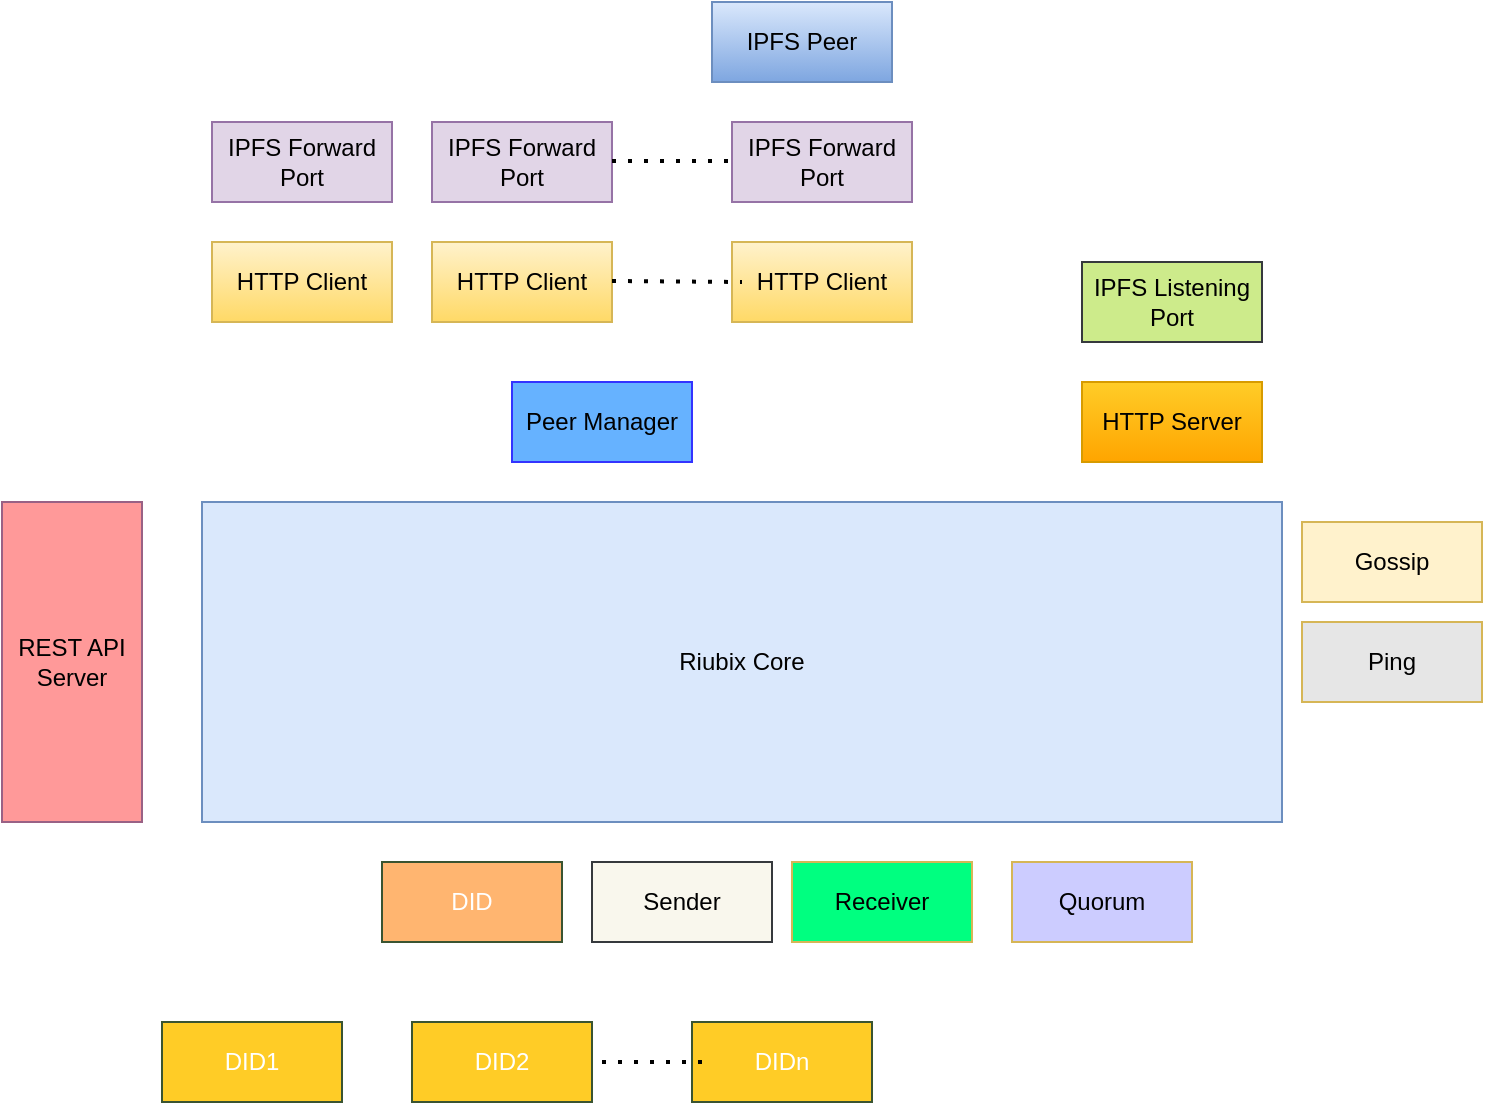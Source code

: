 <mxfile version="20.8.10" type="device" pages="3"><diagram id="-ZjQABjIo44-IibQ78yL" name="Top"><mxGraphModel dx="1178" dy="798" grid="1" gridSize="10" guides="1" tooltips="1" connect="1" arrows="1" fold="1" page="1" pageScale="1" pageWidth="850" pageHeight="1100" math="0" shadow="0"><root><mxCell id="0"/><mxCell id="1" parent="0"/><mxCell id="qKpvQcb3foJlq0Q4xb-A-1" value="IPFS Listening Port" style="rounded=0;whiteSpace=wrap;html=1;fillColor=#cdeb8b;strokeColor=#36393d;" parent="1" vertex="1"><mxGeometry x="590" y="220" width="90" height="40" as="geometry"/></mxCell><mxCell id="qKpvQcb3foJlq0Q4xb-A-2" value="HTTP Server" style="rounded=0;whiteSpace=wrap;html=1;fillColor=#ffcd28;gradientColor=#ffa500;strokeColor=#d79b00;" parent="1" vertex="1"><mxGeometry x="590" y="280" width="90" height="40" as="geometry"/></mxCell><mxCell id="qKpvQcb3foJlq0Q4xb-A-3" value="IPFS Forward Port" style="rounded=0;whiteSpace=wrap;html=1;fillColor=#e1d5e7;strokeColor=#9673a6;" parent="1" vertex="1"><mxGeometry x="415" y="150" width="90" height="40" as="geometry"/></mxCell><mxCell id="qKpvQcb3foJlq0Q4xb-A-4" value="IPFS Forward Port" style="rounded=0;whiteSpace=wrap;html=1;fillColor=#e1d5e7;strokeColor=#9673a6;" parent="1" vertex="1"><mxGeometry x="155" y="150" width="90" height="40" as="geometry"/></mxCell><mxCell id="qKpvQcb3foJlq0Q4xb-A-5" value="IPFS Forward Port" style="rounded=0;whiteSpace=wrap;html=1;fillColor=#e1d5e7;strokeColor=#9673a6;" parent="1" vertex="1"><mxGeometry x="265" y="150" width="90" height="40" as="geometry"/></mxCell><mxCell id="qKpvQcb3foJlq0Q4xb-A-6" value="HTTP Client" style="rounded=0;whiteSpace=wrap;html=1;fillColor=#fff2cc;gradientColor=#ffd966;strokeColor=#d6b656;" parent="1" vertex="1"><mxGeometry x="155" y="210" width="90" height="40" as="geometry"/></mxCell><mxCell id="qKpvQcb3foJlq0Q4xb-A-7" value="HTTP Client" style="rounded=0;whiteSpace=wrap;html=1;fillColor=#fff2cc;gradientColor=#ffd966;strokeColor=#d6b656;" parent="1" vertex="1"><mxGeometry x="265" y="210" width="90" height="40" as="geometry"/></mxCell><mxCell id="qKpvQcb3foJlq0Q4xb-A-8" value="HTTP Client" style="rounded=0;whiteSpace=wrap;html=1;fillColor=#fff2cc;gradientColor=#ffd966;strokeColor=#d6b656;" parent="1" vertex="1"><mxGeometry x="415" y="210" width="90" height="40" as="geometry"/></mxCell><mxCell id="qKpvQcb3foJlq0Q4xb-A-9" value="IPFS Peer" style="rounded=0;whiteSpace=wrap;html=1;fillColor=#dae8fc;strokeColor=#6c8ebf;gradientColor=#7ea6e0;" parent="1" vertex="1"><mxGeometry x="405" y="90" width="90" height="40" as="geometry"/></mxCell><mxCell id="qKpvQcb3foJlq0Q4xb-A-10" value="" style="endArrow=none;dashed=1;html=1;dashPattern=1 3;strokeWidth=2;rounded=0;" parent="1" edge="1"><mxGeometry width="50" height="50" relative="1" as="geometry"><mxPoint x="355" y="229.5" as="sourcePoint"/><mxPoint x="420" y="230" as="targetPoint"/></mxGeometry></mxCell><mxCell id="qKpvQcb3foJlq0Q4xb-A-11" value="" style="endArrow=none;dashed=1;html=1;dashPattern=1 3;strokeWidth=2;rounded=0;" parent="1" edge="1"><mxGeometry width="50" height="50" relative="1" as="geometry"><mxPoint x="355" y="169.5" as="sourcePoint"/><mxPoint x="415" y="169.5" as="targetPoint"/></mxGeometry></mxCell><mxCell id="qKpvQcb3foJlq0Q4xb-A-12" value="Riubix Core" style="rounded=0;whiteSpace=wrap;html=1;fillColor=#dae8fc;strokeColor=#6c8ebf;" parent="1" vertex="1"><mxGeometry x="150" y="340" width="540" height="160" as="geometry"/></mxCell><mxCell id="qKpvQcb3foJlq0Q4xb-A-13" value="REST API Server" style="rounded=0;whiteSpace=wrap;html=1;fillColor=#FF9999;strokeColor=#996185;gradientColor=none;" parent="1" vertex="1"><mxGeometry x="50" y="340" width="70" height="160" as="geometry"/></mxCell><mxCell id="qKpvQcb3foJlq0Q4xb-A-14" value="DID" style="rounded=0;whiteSpace=wrap;html=1;fillColor=#FFB570;strokeColor=#3A5431;fontColor=#ffffff;" parent="1" vertex="1"><mxGeometry x="240" y="520" width="90" height="40" as="geometry"/></mxCell><mxCell id="qKpvQcb3foJlq0Q4xb-A-15" value="Sender" style="rounded=0;whiteSpace=wrap;html=1;fillColor=#f9f7ed;strokeColor=#36393d;" parent="1" vertex="1"><mxGeometry x="345" y="520" width="90" height="40" as="geometry"/></mxCell><mxCell id="qKpvQcb3foJlq0Q4xb-A-16" value="Receiver" style="rounded=0;whiteSpace=wrap;html=1;fillColor=#00FF80;strokeColor=#d6b656;" parent="1" vertex="1"><mxGeometry x="445" y="520" width="90" height="40" as="geometry"/></mxCell><mxCell id="qKpvQcb3foJlq0Q4xb-A-17" value="Quorum" style="rounded=0;whiteSpace=wrap;html=1;fillColor=#CCCCFF;strokeColor=#d6b656;" parent="1" vertex="1"><mxGeometry x="555" y="520" width="90" height="40" as="geometry"/></mxCell><mxCell id="qKpvQcb3foJlq0Q4xb-A-18" value="Gossip" style="rounded=0;whiteSpace=wrap;html=1;fillColor=#fff2cc;strokeColor=#d6b656;" parent="1" vertex="1"><mxGeometry x="700" y="350" width="90" height="40" as="geometry"/></mxCell><mxCell id="qKpvQcb3foJlq0Q4xb-A-19" value="Ping" style="rounded=0;whiteSpace=wrap;html=1;fillColor=#E6E6E6;strokeColor=#d6b656;" parent="1" vertex="1"><mxGeometry x="700" y="400" width="90" height="40" as="geometry"/></mxCell><mxCell id="qKpvQcb3foJlq0Q4xb-A-21" value="DID1" style="rounded=0;whiteSpace=wrap;html=1;fillColor=#FFCC26;strokeColor=#3A5431;fontColor=#ffffff;" parent="1" vertex="1"><mxGeometry x="130" y="600" width="90" height="40" as="geometry"/></mxCell><mxCell id="qKpvQcb3foJlq0Q4xb-A-22" value="DID2" style="rounded=0;whiteSpace=wrap;html=1;fillColor=#FFCC26;strokeColor=#3A5431;fontColor=#ffffff;" parent="1" vertex="1"><mxGeometry x="255" y="600" width="90" height="40" as="geometry"/></mxCell><mxCell id="qKpvQcb3foJlq0Q4xb-A-23" value="DIDn" style="rounded=0;whiteSpace=wrap;html=1;fillColor=#FFCC26;strokeColor=#3A5431;fontColor=#ffffff;" parent="1" vertex="1"><mxGeometry x="395" y="600" width="90" height="40" as="geometry"/></mxCell><mxCell id="qKpvQcb3foJlq0Q4xb-A-24" value="" style="endArrow=none;dashed=1;html=1;dashPattern=1 3;strokeWidth=2;rounded=0;" parent="1" edge="1"><mxGeometry width="50" height="50" relative="1" as="geometry"><mxPoint x="350" y="620" as="sourcePoint"/><mxPoint x="400" y="620" as="targetPoint"/></mxGeometry></mxCell><mxCell id="vMZBwkDXQv5gFlort5kX-1" value="&lt;font color=&quot;#000000&quot;&gt;Peer Manager&lt;/font&gt;" style="rounded=0;whiteSpace=wrap;html=1;fillColor=#66B2FF;strokeColor=#3333FF;fontColor=#ffffff;" parent="1" vertex="1"><mxGeometry x="305" y="280" width="90" height="40" as="geometry"/></mxCell></root></mxGraphModel></diagram><diagram id="Mi-ju8A84NqlWLlpnhtp" name="Page-2"><mxGraphModel dx="1178" dy="798" grid="1" gridSize="10" guides="1" tooltips="1" connect="1" arrows="1" fold="1" page="1" pageScale="1" pageWidth="850" pageHeight="1100" math="0" shadow="0"><root><mxCell id="0"/><mxCell id="1" parent="0"/><mxCell id="8Vxg1mw1oc_v4OcIDxSA-24" value="" style="rounded=0;whiteSpace=wrap;html=1;dashed=1;dashPattern=8 8;" vertex="1" parent="1"><mxGeometry x="170" y="420" width="610" height="290" as="geometry"/></mxCell><mxCell id="8Vxg1mw1oc_v4OcIDxSA-19" value="" style="rounded=0;whiteSpace=wrap;html=1;dashed=1;dashPattern=8 8;" vertex="1" parent="1"><mxGeometry x="170" y="130" width="610" height="290" as="geometry"/></mxCell><mxCell id="8Vxg1mw1oc_v4OcIDxSA-1" value="Database" style="rounded=1;whiteSpace=wrap;html=1;" vertex="1" parent="1"><mxGeometry x="325" y="60" width="280" height="60" as="geometry"/></mxCell><mxCell id="8Vxg1mw1oc_v4OcIDxSA-2" value="WholeToken&lt;br&gt;(wt)" style="rounded=1;whiteSpace=wrap;html=1;" vertex="1" parent="1"><mxGeometry x="330" y="150" width="70" height="60" as="geometry"/></mxCell><mxCell id="8Vxg1mw1oc_v4OcIDxSA-3" value="PartToen&lt;br&gt;(pt)" style="rounded=1;whiteSpace=wrap;html=1;" vertex="1" parent="1"><mxGeometry x="430" y="150" width="70" height="60" as="geometry"/></mxCell><mxCell id="8Vxg1mw1oc_v4OcIDxSA-4" value="NFT&lt;br&gt;(nft)" style="rounded=1;whiteSpace=wrap;html=1;" vertex="1" parent="1"><mxGeometry x="530" y="150" width="70" height="60" as="geometry"/></mxCell><mxCell id="8Vxg1mw1oc_v4OcIDxSA-5" value="t1" style="rounded=1;whiteSpace=wrap;html=1;" vertex="1" parent="1"><mxGeometry x="230" y="270" width="50" height="40" as="geometry"/></mxCell><mxCell id="8Vxg1mw1oc_v4OcIDxSA-6" value="t2" style="rounded=1;whiteSpace=wrap;html=1;" vertex="1" parent="1"><mxGeometry x="300" y="270" width="50" height="40" as="geometry"/></mxCell><mxCell id="8Vxg1mw1oc_v4OcIDxSA-7" value="tn" style="rounded=1;whiteSpace=wrap;html=1;" vertex="1" parent="1"><mxGeometry x="410" y="270" width="50" height="40" as="geometry"/></mxCell><mxCell id="8Vxg1mw1oc_v4OcIDxSA-8" value="" style="endArrow=none;dashed=1;html=1;dashPattern=1 3;strokeWidth=2;rounded=0;exitX=0.5;exitY=0;exitDx=0;exitDy=0;entryX=0.5;entryY=1;entryDx=0;entryDy=0;" edge="1" parent="1" source="8Vxg1mw1oc_v4OcIDxSA-5" target="8Vxg1mw1oc_v4OcIDxSA-2"><mxGeometry width="50" height="50" relative="1" as="geometry"><mxPoint x="275" y="250" as="sourcePoint"/><mxPoint x="325" y="200" as="targetPoint"/></mxGeometry></mxCell><mxCell id="8Vxg1mw1oc_v4OcIDxSA-9" value="" style="endArrow=none;dashed=1;html=1;dashPattern=1 3;strokeWidth=2;rounded=0;exitX=0.5;exitY=0;exitDx=0;exitDy=0;entryX=0.5;entryY=1;entryDx=0;entryDy=0;" edge="1" parent="1" source="8Vxg1mw1oc_v4OcIDxSA-6" target="8Vxg1mw1oc_v4OcIDxSA-2"><mxGeometry width="50" height="50" relative="1" as="geometry"><mxPoint x="305" y="260" as="sourcePoint"/><mxPoint x="360" y="210" as="targetPoint"/></mxGeometry></mxCell><mxCell id="8Vxg1mw1oc_v4OcIDxSA-10" value="" style="endArrow=none;dashed=1;html=1;dashPattern=1 3;strokeWidth=2;rounded=0;exitX=0.5;exitY=0;exitDx=0;exitDy=0;entryX=0.5;entryY=1;entryDx=0;entryDy=0;" edge="1" parent="1" source="8Vxg1mw1oc_v4OcIDxSA-7" target="8Vxg1mw1oc_v4OcIDxSA-2"><mxGeometry width="50" height="50" relative="1" as="geometry"><mxPoint x="315" y="270" as="sourcePoint"/><mxPoint x="364.99" y="221.02" as="targetPoint"/></mxGeometry></mxCell><mxCell id="8Vxg1mw1oc_v4OcIDxSA-11" value="b1" style="rounded=1;whiteSpace=wrap;html=1;" vertex="1" parent="1"><mxGeometry x="180" y="370" width="50" height="40" as="geometry"/></mxCell><mxCell id="8Vxg1mw1oc_v4OcIDxSA-12" value="b2" style="rounded=1;whiteSpace=wrap;html=1;" vertex="1" parent="1"><mxGeometry x="265" y="370" width="50" height="40" as="geometry"/></mxCell><mxCell id="8Vxg1mw1oc_v4OcIDxSA-13" value="bn" style="rounded=1;whiteSpace=wrap;html=1;" vertex="1" parent="1"><mxGeometry x="370" y="370" width="50" height="40" as="geometry"/></mxCell><mxCell id="8Vxg1mw1oc_v4OcIDxSA-14" value="" style="endArrow=none;dashed=1;html=1;rounded=0;" edge="1" parent="1"><mxGeometry width="50" height="50" relative="1" as="geometry"><mxPoint x="356" y="289.5" as="sourcePoint"/><mxPoint x="406" y="289.5" as="targetPoint"/><Array as="points"><mxPoint x="386" y="290"/></Array></mxGeometry></mxCell><mxCell id="8Vxg1mw1oc_v4OcIDxSA-15" value="" style="endArrow=none;dashed=1;html=1;dashPattern=1 3;strokeWidth=2;rounded=0;exitX=0.5;exitY=0;exitDx=0;exitDy=0;entryX=0.5;entryY=1;entryDx=0;entryDy=0;" edge="1" parent="1" source="8Vxg1mw1oc_v4OcIDxSA-11" target="8Vxg1mw1oc_v4OcIDxSA-5"><mxGeometry width="50" height="50" relative="1" as="geometry"><mxPoint x="90" y="360" as="sourcePoint"/><mxPoint x="200" y="300" as="targetPoint"/></mxGeometry></mxCell><mxCell id="8Vxg1mw1oc_v4OcIDxSA-16" value="" style="endArrow=none;dashed=1;html=1;dashPattern=1 3;strokeWidth=2;rounded=0;exitX=0.5;exitY=0;exitDx=0;exitDy=0;entryX=0.5;entryY=1;entryDx=0;entryDy=0;" edge="1" parent="1" source="8Vxg1mw1oc_v4OcIDxSA-12" target="8Vxg1mw1oc_v4OcIDxSA-5"><mxGeometry width="50" height="50" relative="1" as="geometry"><mxPoint x="215" y="380" as="sourcePoint"/><mxPoint x="265" y="320" as="targetPoint"/></mxGeometry></mxCell><mxCell id="8Vxg1mw1oc_v4OcIDxSA-17" value="" style="endArrow=none;dashed=1;html=1;dashPattern=1 3;strokeWidth=2;rounded=0;exitX=0.5;exitY=0;exitDx=0;exitDy=0;entryX=0.5;entryY=1;entryDx=0;entryDy=0;" edge="1" parent="1" source="8Vxg1mw1oc_v4OcIDxSA-13" target="8Vxg1mw1oc_v4OcIDxSA-5"><mxGeometry width="50" height="50" relative="1" as="geometry"><mxPoint x="225" y="390" as="sourcePoint"/><mxPoint x="275" y="330" as="targetPoint"/></mxGeometry></mxCell><mxCell id="8Vxg1mw1oc_v4OcIDxSA-18" value="" style="endArrow=none;dashed=1;html=1;rounded=0;" edge="1" parent="1"><mxGeometry width="50" height="50" relative="1" as="geometry"><mxPoint x="323" y="390" as="sourcePoint"/><mxPoint x="360" y="389.5" as="targetPoint"/><Array as="points"><mxPoint x="340" y="390"/></Array></mxGeometry></mxCell><mxCell id="8Vxg1mw1oc_v4OcIDxSA-20" value="b1d" style="rounded=1;whiteSpace=wrap;html=1;" vertex="1" parent="1"><mxGeometry x="180" y="450" width="50" height="40" as="geometry"/></mxCell><mxCell id="8Vxg1mw1oc_v4OcIDxSA-21" value="b2d" style="rounded=1;whiteSpace=wrap;html=1;" vertex="1" parent="1"><mxGeometry x="265" y="450" width="50" height="40" as="geometry"/></mxCell><mxCell id="8Vxg1mw1oc_v4OcIDxSA-22" value="bnd" style="rounded=1;whiteSpace=wrap;html=1;" vertex="1" parent="1"><mxGeometry x="370" y="450" width="50" height="40" as="geometry"/></mxCell><mxCell id="8Vxg1mw1oc_v4OcIDxSA-23" value="" style="endArrow=none;dashed=1;html=1;rounded=0;" edge="1" parent="1"><mxGeometry width="50" height="50" relative="1" as="geometry"><mxPoint x="323" y="470" as="sourcePoint"/><mxPoint x="360" y="469.5" as="targetPoint"/><Array as="points"><mxPoint x="340" y="470"/></Array></mxGeometry></mxCell><mxCell id="8Vxg1mw1oc_v4OcIDxSA-25" value="Key" style="text;html=1;strokeColor=none;fillColor=none;align=center;verticalAlign=middle;whiteSpace=wrap;rounded=0;" vertex="1" parent="1"><mxGeometry x="90" y="260" width="60" height="30" as="geometry"/></mxCell><mxCell id="8Vxg1mw1oc_v4OcIDxSA-26" value="Data" style="text;html=1;strokeColor=none;fillColor=none;align=center;verticalAlign=middle;whiteSpace=wrap;rounded=0;" vertex="1" parent="1"><mxGeometry x="90" y="550" width="60" height="30" as="geometry"/></mxCell></root></mxGraphModel></diagram><diagram id="KORGvTD1CnBOv7m8NVa1" name="Page-3"><mxGraphModel dx="1178" dy="798" grid="1" gridSize="10" guides="1" tooltips="1" connect="1" arrows="1" fold="1" page="1" pageScale="1" pageWidth="850" pageHeight="1100" math="0" shadow="0"><root><mxCell id="0"/><mxCell id="1" parent="0"/><mxCell id="_GwspBzsTZS5mbMbvjx1-24" value="" style="rounded=0;whiteSpace=wrap;html=1;dashed=1;dashPattern=8 8;align=center;" vertex="1" parent="1"><mxGeometry x="210" y="110" width="590" height="610" as="geometry"/></mxCell><mxCell id="_GwspBzsTZS5mbMbvjx1-1" value="Block Count(64bit)" style="rounded=1;whiteSpace=wrap;html=1;" vertex="1" parent="1"><mxGeometry x="210" y="50" width="90" height="40" as="geometry"/></mxCell><mxCell id="_GwspBzsTZS5mbMbvjx1-2" value="Block Hash" style="rounded=1;whiteSpace=wrap;html=1;" vertex="1" parent="1"><mxGeometry x="300" y="50" width="160" height="40" as="geometry"/></mxCell><mxCell id="_GwspBzsTZS5mbMbvjx1-13" style="edgeStyle=orthogonalEdgeStyle;rounded=0;orthogonalLoop=1;jettySize=auto;html=1;" edge="1" parent="1" source="_GwspBzsTZS5mbMbvjx1-4" target="_GwspBzsTZS5mbMbvjx1-12"><mxGeometry relative="1" as="geometry"/></mxCell><mxCell id="_GwspBzsTZS5mbMbvjx1-4" value="&quot;comment&quot; : &quot;Testing transfer&quot;&lt;br&gt;&quot;tid&quot;: &quot;dhsjdsdksk&quot;&lt;br&gt;&quot;previousBlockID&quot;: &quot;001-sjsdkdk&quot;" style="rounded=0;whiteSpace=wrap;html=1;dashed=1;dashPattern=8 8;align=center;" vertex="1" parent="1"><mxGeometry x="250" y="130" width="250" height="120" as="geometry"/></mxCell><mxCell id="_GwspBzsTZS5mbMbvjx1-23" value="" style="edgeStyle=orthogonalEdgeStyle;rounded=0;orthogonalLoop=1;jettySize=auto;html=1;" edge="1" parent="1" source="_GwspBzsTZS5mbMbvjx1-5" target="_GwspBzsTZS5mbMbvjx1-22"><mxGeometry relative="1" as="geometry"/></mxCell><mxCell id="_GwspBzsTZS5mbMbvjx1-5" value="CBOR Encoding" style="rounded=1;whiteSpace=wrap;html=1;" vertex="1" parent="1"><mxGeometry x="315" y="640" width="120" height="60" as="geometry"/></mxCell><mxCell id="_GwspBzsTZS5mbMbvjx1-15" value="" style="edgeStyle=orthogonalEdgeStyle;rounded=0;orthogonalLoop=1;jettySize=auto;html=1;" edge="1" parent="1" source="_GwspBzsTZS5mbMbvjx1-6" target="_GwspBzsTZS5mbMbvjx1-7"><mxGeometry relative="1" as="geometry"/></mxCell><mxCell id="_GwspBzsTZS5mbMbvjx1-20" style="edgeStyle=orthogonalEdgeStyle;rounded=0;orthogonalLoop=1;jettySize=auto;html=1;" edge="1" parent="1" source="_GwspBzsTZS5mbMbvjx1-6" target="_GwspBzsTZS5mbMbvjx1-11"><mxGeometry relative="1" as="geometry"/></mxCell><mxCell id="_GwspBzsTZS5mbMbvjx1-6" value="Block Content" style="rounded=1;whiteSpace=wrap;html=1;" vertex="1" parent="1"><mxGeometry x="315" y="390" width="120" height="60" as="geometry"/></mxCell><mxCell id="_GwspBzsTZS5mbMbvjx1-16" value="" style="edgeStyle=orthogonalEdgeStyle;rounded=0;orthogonalLoop=1;jettySize=auto;html=1;" edge="1" parent="1" source="_GwspBzsTZS5mbMbvjx1-7" target="_GwspBzsTZS5mbMbvjx1-8"><mxGeometry relative="1" as="geometry"/></mxCell><mxCell id="_GwspBzsTZS5mbMbvjx1-7" value="SHA3-256" style="rounded=1;whiteSpace=wrap;html=1;" vertex="1" parent="1"><mxGeometry x="480" y="290" width="120" height="60" as="geometry"/></mxCell><mxCell id="_GwspBzsTZS5mbMbvjx1-17" value="" style="edgeStyle=orthogonalEdgeStyle;rounded=0;orthogonalLoop=1;jettySize=auto;html=1;" edge="1" parent="1" source="_GwspBzsTZS5mbMbvjx1-8" target="_GwspBzsTZS5mbMbvjx1-9"><mxGeometry relative="1" as="geometry"/></mxCell><mxCell id="_GwspBzsTZS5mbMbvjx1-25" style="edgeStyle=orthogonalEdgeStyle;rounded=0;orthogonalLoop=1;jettySize=auto;html=1;entryX=1;entryY=0.5;entryDx=0;entryDy=0;" edge="1" parent="1" source="_GwspBzsTZS5mbMbvjx1-8" target="_GwspBzsTZS5mbMbvjx1-2"><mxGeometry relative="1" as="geometry"><Array as="points"><mxPoint x="710" y="70"/></Array></mxGeometry></mxCell><mxCell id="_GwspBzsTZS5mbMbvjx1-8" value="Block Hash" style="rounded=1;whiteSpace=wrap;html=1;" vertex="1" parent="1"><mxGeometry x="650" y="290" width="120" height="60" as="geometry"/></mxCell><mxCell id="_GwspBzsTZS5mbMbvjx1-18" value="" style="edgeStyle=orthogonalEdgeStyle;rounded=0;orthogonalLoop=1;jettySize=auto;html=1;" edge="1" parent="1" source="_GwspBzsTZS5mbMbvjx1-9" target="_GwspBzsTZS5mbMbvjx1-10"><mxGeometry relative="1" as="geometry"/></mxCell><mxCell id="_GwspBzsTZS5mbMbvjx1-9" value="Private Key &lt;br&gt;Signature" style="rounded=1;whiteSpace=wrap;html=1;" vertex="1" parent="1"><mxGeometry x="650" y="390" width="120" height="60" as="geometry"/></mxCell><mxCell id="_GwspBzsTZS5mbMbvjx1-19" style="edgeStyle=orthogonalEdgeStyle;rounded=0;orthogonalLoop=1;jettySize=auto;html=1;" edge="1" parent="1" source="_GwspBzsTZS5mbMbvjx1-10" target="_GwspBzsTZS5mbMbvjx1-11"><mxGeometry relative="1" as="geometry"/></mxCell><mxCell id="_GwspBzsTZS5mbMbvjx1-10" value="Block Signature" style="rounded=1;whiteSpace=wrap;html=1;" vertex="1" parent="1"><mxGeometry x="650" y="490" width="120" height="60" as="geometry"/></mxCell><mxCell id="_GwspBzsTZS5mbMbvjx1-21" value="" style="edgeStyle=orthogonalEdgeStyle;rounded=0;orthogonalLoop=1;jettySize=auto;html=1;" edge="1" parent="1" source="_GwspBzsTZS5mbMbvjx1-11" target="_GwspBzsTZS5mbMbvjx1-5"><mxGeometry relative="1" as="geometry"/></mxCell><mxCell id="_GwspBzsTZS5mbMbvjx1-11" value="&quot;blockContent&quot; : Block Content&lt;br&gt;&quot;signature&quot; : Block Signature" style="rounded=0;whiteSpace=wrap;html=1;dashed=1;dashPattern=8 8;align=center;" vertex="1" parent="1"><mxGeometry x="250" y="490" width="250" height="120" as="geometry"/></mxCell><mxCell id="_GwspBzsTZS5mbMbvjx1-14" style="edgeStyle=orthogonalEdgeStyle;rounded=0;orthogonalLoop=1;jettySize=auto;html=1;entryX=0.5;entryY=0;entryDx=0;entryDy=0;" edge="1" parent="1" source="_GwspBzsTZS5mbMbvjx1-12" target="_GwspBzsTZS5mbMbvjx1-6"><mxGeometry relative="1" as="geometry"/></mxCell><mxCell id="_GwspBzsTZS5mbMbvjx1-12" value="CBOR Encoding" style="rounded=1;whiteSpace=wrap;html=1;" vertex="1" parent="1"><mxGeometry x="315" y="290" width="120" height="60" as="geometry"/></mxCell><mxCell id="_GwspBzsTZS5mbMbvjx1-22" value="Block Data" style="rounded=1;whiteSpace=wrap;html=1;" vertex="1" parent="1"><mxGeometry x="315" y="730" width="120" height="60" as="geometry"/></mxCell><mxCell id="_GwspBzsTZS5mbMbvjx1-26" value="Block ID" style="text;html=1;strokeColor=none;fillColor=none;align=center;verticalAlign=middle;whiteSpace=wrap;rounded=0;" vertex="1" parent="1"><mxGeometry x="110" y="60" width="60" height="30" as="geometry"/></mxCell><mxCell id="_GwspBzsTZS5mbMbvjx1-27" value="Block Data" style="text;html=1;strokeColor=none;fillColor=none;align=center;verticalAlign=middle;whiteSpace=wrap;rounded=0;" vertex="1" parent="1"><mxGeometry x="110" y="390" width="70" height="30" as="geometry"/></mxCell></root></mxGraphModel></diagram></mxfile>